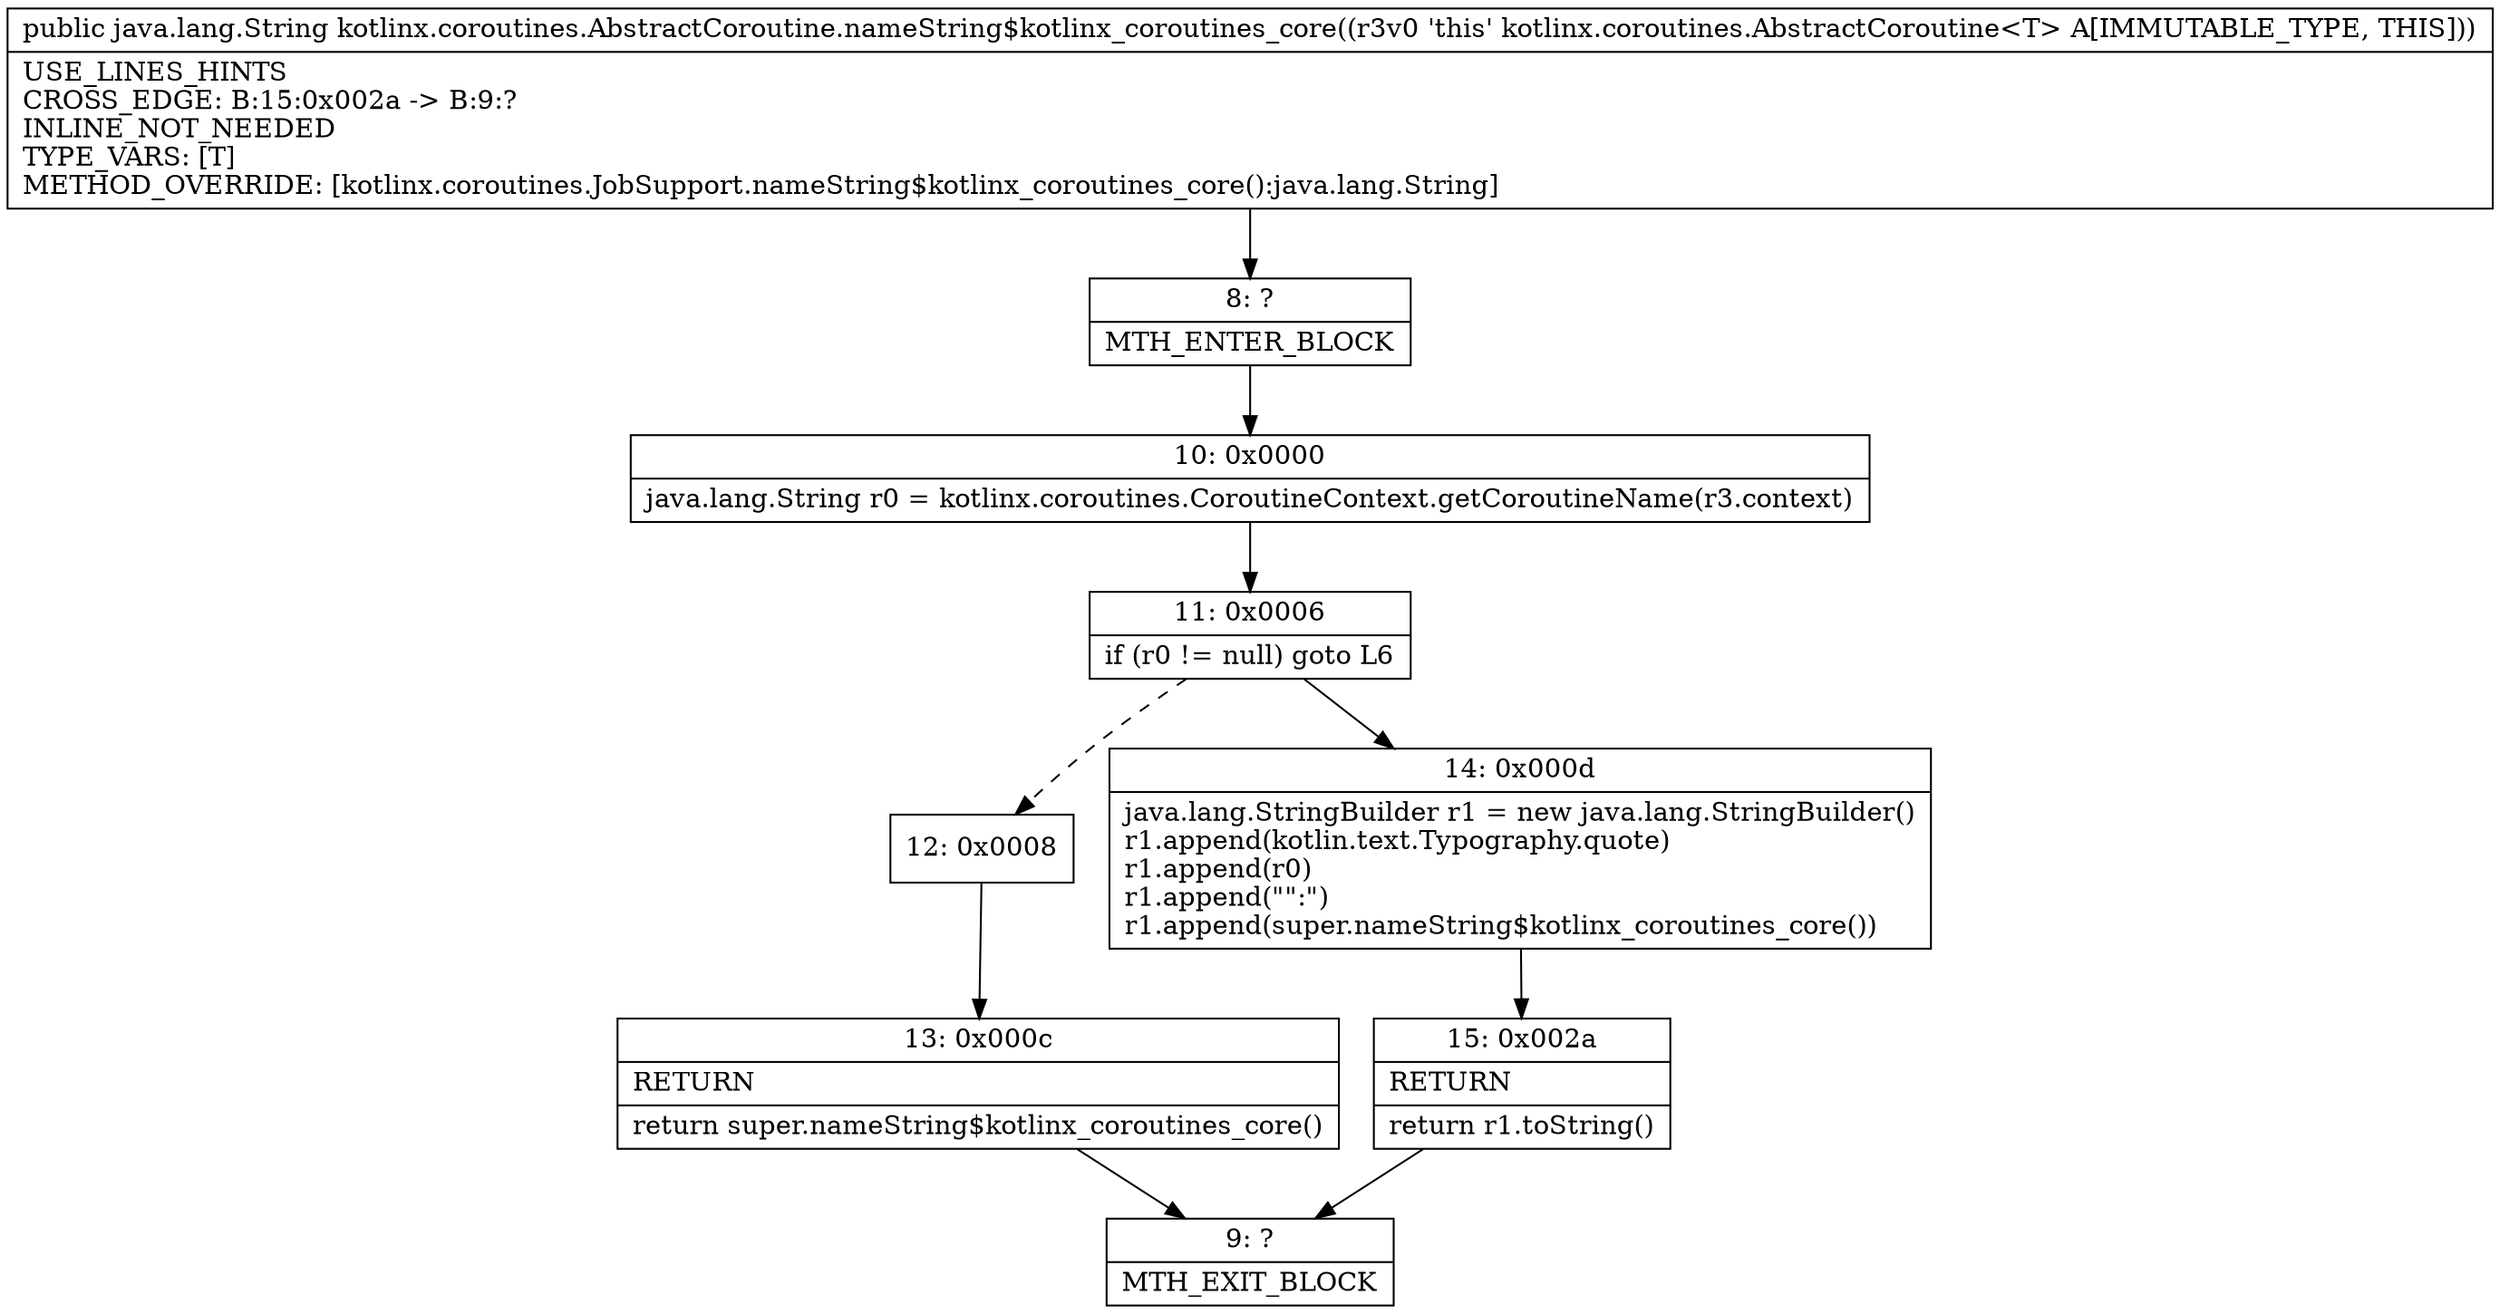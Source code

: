 digraph "CFG forkotlinx.coroutines.AbstractCoroutine.nameString$kotlinx_coroutines_core()Ljava\/lang\/String;" {
Node_8 [shape=record,label="{8\:\ ?|MTH_ENTER_BLOCK\l}"];
Node_10 [shape=record,label="{10\:\ 0x0000|java.lang.String r0 = kotlinx.coroutines.CoroutineContext.getCoroutineName(r3.context)\l}"];
Node_11 [shape=record,label="{11\:\ 0x0006|if (r0 != null) goto L6\l}"];
Node_12 [shape=record,label="{12\:\ 0x0008}"];
Node_13 [shape=record,label="{13\:\ 0x000c|RETURN\l|return super.nameString$kotlinx_coroutines_core()\l}"];
Node_9 [shape=record,label="{9\:\ ?|MTH_EXIT_BLOCK\l}"];
Node_14 [shape=record,label="{14\:\ 0x000d|java.lang.StringBuilder r1 = new java.lang.StringBuilder()\lr1.append(kotlin.text.Typography.quote)\lr1.append(r0)\lr1.append(\"\":\")\lr1.append(super.nameString$kotlinx_coroutines_core())\l}"];
Node_15 [shape=record,label="{15\:\ 0x002a|RETURN\l|return r1.toString()\l}"];
MethodNode[shape=record,label="{public java.lang.String kotlinx.coroutines.AbstractCoroutine.nameString$kotlinx_coroutines_core((r3v0 'this' kotlinx.coroutines.AbstractCoroutine\<T\> A[IMMUTABLE_TYPE, THIS]))  | USE_LINES_HINTS\lCROSS_EDGE: B:15:0x002a \-\> B:9:?\lINLINE_NOT_NEEDED\lTYPE_VARS: [T]\lMETHOD_OVERRIDE: [kotlinx.coroutines.JobSupport.nameString$kotlinx_coroutines_core():java.lang.String]\l}"];
MethodNode -> Node_8;Node_8 -> Node_10;
Node_10 -> Node_11;
Node_11 -> Node_12[style=dashed];
Node_11 -> Node_14;
Node_12 -> Node_13;
Node_13 -> Node_9;
Node_14 -> Node_15;
Node_15 -> Node_9;
}


